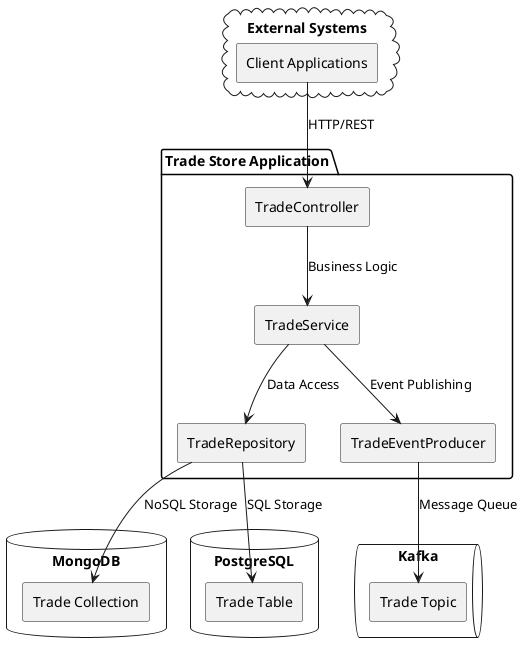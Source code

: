 @startuml Trade Store Architecture

!define RECTANGLE class

skinparam componentStyle rectangle

package "Trade Store Application" {
    [TradeController] as controller
    [TradeService] as service
    [TradeRepository] as repository
    [TradeEventProducer] as producer
}

database "MongoDB" {
    [Trade Collection] as mongo
}

database "PostgreSQL" {
    [Trade Table] as postgres
}

queue "Kafka" {
    [Trade Topic] as kafka
}

cloud "External Systems" {
    [Client Applications] as client
}

client --> controller : HTTP/REST
controller --> service : Business Logic
service --> repository : Data Access
service --> producer : Event Publishing
repository --> mongo : NoSQL Storage
repository --> postgres : SQL Storage
producer --> kafka : Message Queue

@enduml 